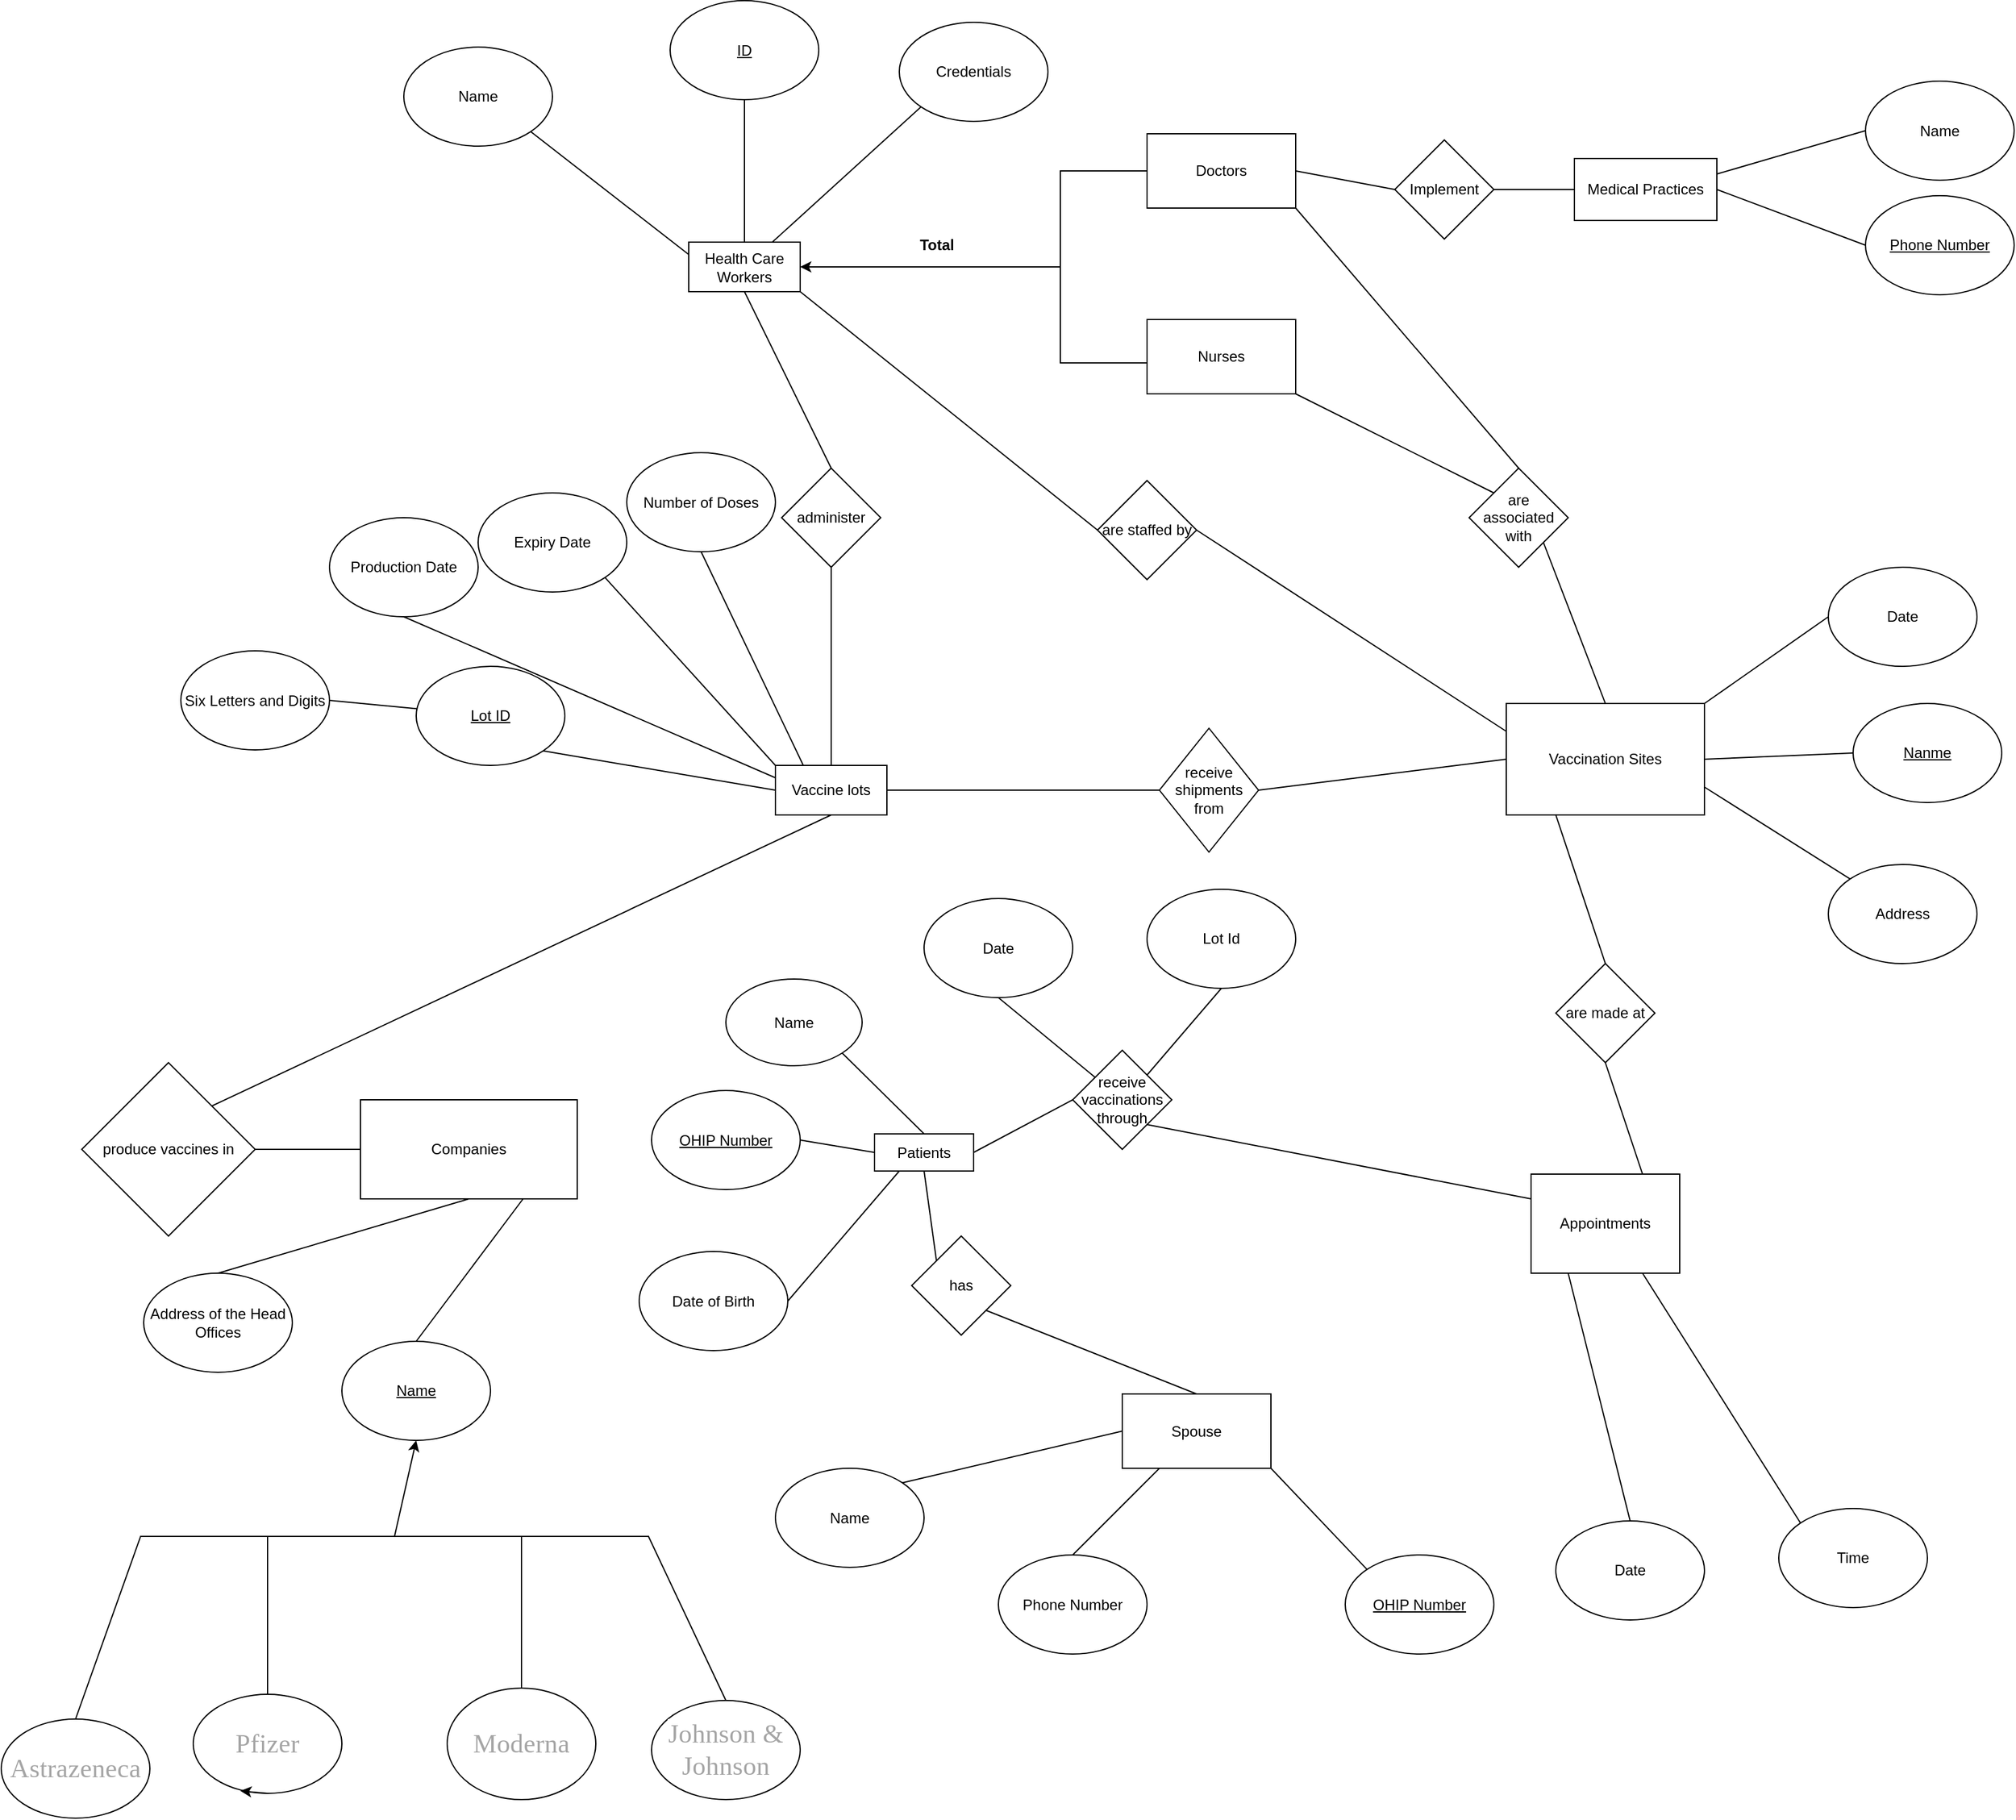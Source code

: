 <mxfile version="16.4.3" type="github">
  <diagram id="PgW4nPpEC8x0lyethXMX" name="Page-1">
    <mxGraphModel dx="3816" dy="2754" grid="1" gridSize="10" guides="1" tooltips="1" connect="1" arrows="1" fold="1" page="1" pageScale="1" pageWidth="850" pageHeight="1100" math="0" shadow="0">
      <root>
        <mxCell id="0" />
        <mxCell id="1" parent="0" />
        <mxCell id="HXhFRCqjD4kQxeXYWOiK-1" value="Companies" style="rounded=0;whiteSpace=wrap;html=1;" parent="1" vertex="1">
          <mxGeometry x="-555" y="560" width="175" height="80" as="geometry" />
        </mxCell>
        <mxCell id="HXhFRCqjD4kQxeXYWOiK-2" value="Vaccine lots" style="rounded=0;whiteSpace=wrap;html=1;" parent="1" vertex="1">
          <mxGeometry x="-220" y="290" width="90" height="40" as="geometry" />
        </mxCell>
        <mxCell id="HXhFRCqjD4kQxeXYWOiK-3" value="Vaccination Sites" style="rounded=0;whiteSpace=wrap;html=1;" parent="1" vertex="1">
          <mxGeometry x="370" y="240" width="160" height="90" as="geometry" />
        </mxCell>
        <mxCell id="HXhFRCqjD4kQxeXYWOiK-4" value="Patients" style="rounded=0;whiteSpace=wrap;html=1;" parent="1" vertex="1">
          <mxGeometry x="-140" y="587.5" width="80" height="30" as="geometry" />
        </mxCell>
        <mxCell id="HXhFRCqjD4kQxeXYWOiK-6" value="Health Care Workers" style="rounded=0;whiteSpace=wrap;html=1;" parent="1" vertex="1">
          <mxGeometry x="-290" y="-132.5" width="90" height="40" as="geometry" />
        </mxCell>
        <mxCell id="HXhFRCqjD4kQxeXYWOiK-7" value="&lt;u&gt;Name&lt;/u&gt;" style="ellipse;whiteSpace=wrap;html=1;" parent="1" vertex="1">
          <mxGeometry x="-570" y="755" width="120" height="80" as="geometry" />
        </mxCell>
        <mxCell id="HXhFRCqjD4kQxeXYWOiK-8" value="Address of the Head Offices" style="ellipse;whiteSpace=wrap;html=1;" parent="1" vertex="1">
          <mxGeometry x="-730" y="700" width="120" height="80" as="geometry" />
        </mxCell>
        <mxCell id="HXhFRCqjD4kQxeXYWOiK-9" value="" style="endArrow=none;html=1;rounded=0;exitX=0.5;exitY=0;exitDx=0;exitDy=0;entryX=0.75;entryY=1;entryDx=0;entryDy=0;" parent="1" source="HXhFRCqjD4kQxeXYWOiK-7" target="HXhFRCqjD4kQxeXYWOiK-1" edge="1">
          <mxGeometry width="50" height="50" relative="1" as="geometry">
            <mxPoint x="-750" y="740" as="sourcePoint" />
            <mxPoint x="-640" y="970" as="targetPoint" />
          </mxGeometry>
        </mxCell>
        <mxCell id="HXhFRCqjD4kQxeXYWOiK-10" value="" style="endArrow=none;html=1;rounded=0;entryX=0.5;entryY=1;entryDx=0;entryDy=0;exitX=0.5;exitY=0;exitDx=0;exitDy=0;" parent="1" source="HXhFRCqjD4kQxeXYWOiK-8" target="HXhFRCqjD4kQxeXYWOiK-1" edge="1">
          <mxGeometry width="50" height="50" relative="1" as="geometry">
            <mxPoint x="-560" y="420" as="sourcePoint" />
            <mxPoint x="-510" y="370" as="targetPoint" />
          </mxGeometry>
        </mxCell>
        <mxCell id="HXhFRCqjD4kQxeXYWOiK-11" value="&lt;u&gt;Lot ID&lt;/u&gt;" style="ellipse;whiteSpace=wrap;html=1;" parent="1" vertex="1">
          <mxGeometry x="-510" y="210" width="120" height="80" as="geometry" />
        </mxCell>
        <mxCell id="HXhFRCqjD4kQxeXYWOiK-13" value="Six Letters and Digits" style="ellipse;whiteSpace=wrap;html=1;" parent="1" vertex="1">
          <mxGeometry x="-700" y="197.5" width="120" height="80" as="geometry" />
        </mxCell>
        <mxCell id="HXhFRCqjD4kQxeXYWOiK-14" value="" style="endArrow=none;html=1;rounded=0;entryX=1;entryY=0.5;entryDx=0;entryDy=0;" parent="1" source="HXhFRCqjD4kQxeXYWOiK-11" target="HXhFRCqjD4kQxeXYWOiK-13" edge="1">
          <mxGeometry width="50" height="50" relative="1" as="geometry">
            <mxPoint x="400" y="260" as="sourcePoint" />
            <mxPoint x="450" y="210" as="targetPoint" />
          </mxGeometry>
        </mxCell>
        <mxCell id="HXhFRCqjD4kQxeXYWOiK-18" value="Name" style="ellipse;whiteSpace=wrap;html=1;" parent="1" vertex="1">
          <mxGeometry x="-520" y="-290" width="120" height="80" as="geometry" />
        </mxCell>
        <mxCell id="HXhFRCqjD4kQxeXYWOiK-19" value="Credentials" style="ellipse;whiteSpace=wrap;html=1;" parent="1" vertex="1">
          <mxGeometry x="-120" y="-310" width="120" height="80" as="geometry" />
        </mxCell>
        <mxCell id="HXhFRCqjD4kQxeXYWOiK-21" value="&lt;u&gt;ID&lt;/u&gt;" style="ellipse;whiteSpace=wrap;html=1;" parent="1" vertex="1">
          <mxGeometry x="-305" y="-327.5" width="120" height="80" as="geometry" />
        </mxCell>
        <mxCell id="HXhFRCqjD4kQxeXYWOiK-23" value="Medical Practices" style="rounded=0;whiteSpace=wrap;html=1;" parent="1" vertex="1">
          <mxGeometry x="425" y="-200" width="115" height="50" as="geometry" />
        </mxCell>
        <mxCell id="HXhFRCqjD4kQxeXYWOiK-24" value="Name" style="ellipse;whiteSpace=wrap;html=1;" parent="1" vertex="1">
          <mxGeometry x="660" y="-262.5" width="120" height="80" as="geometry" />
        </mxCell>
        <mxCell id="HXhFRCqjD4kQxeXYWOiK-25" value="&lt;u&gt;Phone Number&lt;/u&gt;" style="ellipse;whiteSpace=wrap;html=1;strokeColor=default;fillColor=none;" parent="1" vertex="1">
          <mxGeometry x="660" y="-170" width="120" height="80" as="geometry" />
        </mxCell>
        <mxCell id="HXhFRCqjD4kQxeXYWOiK-28" value="Production Date" style="ellipse;whiteSpace=wrap;html=1;" parent="1" vertex="1">
          <mxGeometry x="-580" y="90" width="120" height="80" as="geometry" />
        </mxCell>
        <mxCell id="HXhFRCqjD4kQxeXYWOiK-29" value="Expiry Date" style="ellipse;whiteSpace=wrap;html=1;" parent="1" vertex="1">
          <mxGeometry x="-460" y="70" width="120" height="80" as="geometry" />
        </mxCell>
        <mxCell id="HXhFRCqjD4kQxeXYWOiK-32" value="Number of Doses" style="ellipse;whiteSpace=wrap;html=1;" parent="1" vertex="1">
          <mxGeometry x="-340" y="37.5" width="120" height="80" as="geometry" />
        </mxCell>
        <mxCell id="HXhFRCqjD4kQxeXYWOiK-36" value="&lt;u&gt;OHIP Number&lt;/u&gt;" style="ellipse;whiteSpace=wrap;html=1;" parent="1" vertex="1">
          <mxGeometry x="-320" y="552.5" width="120" height="80" as="geometry" />
        </mxCell>
        <mxCell id="HXhFRCqjD4kQxeXYWOiK-38" value="Name" style="ellipse;whiteSpace=wrap;html=1;" parent="1" vertex="1">
          <mxGeometry x="-260" y="462.5" width="110" height="70" as="geometry" />
        </mxCell>
        <mxCell id="HXhFRCqjD4kQxeXYWOiK-40" value="Date of Birth" style="ellipse;whiteSpace=wrap;html=1;" parent="1" vertex="1">
          <mxGeometry x="-330" y="682.5" width="120" height="80" as="geometry" />
        </mxCell>
        <mxCell id="HXhFRCqjD4kQxeXYWOiK-42" value="Spouse" style="rounded=0;whiteSpace=wrap;html=1;" parent="1" vertex="1">
          <mxGeometry x="60" y="797.5" width="120" height="60" as="geometry" />
        </mxCell>
        <mxCell id="HXhFRCqjD4kQxeXYWOiK-43" value="Phone Number" style="ellipse;whiteSpace=wrap;html=1;" parent="1" vertex="1">
          <mxGeometry x="-40" y="927.5" width="120" height="80" as="geometry" />
        </mxCell>
        <mxCell id="HXhFRCqjD4kQxeXYWOiK-44" value="Name" style="ellipse;whiteSpace=wrap;html=1;" parent="1" vertex="1">
          <mxGeometry x="-220" y="857.5" width="120" height="80" as="geometry" />
        </mxCell>
        <mxCell id="HXhFRCqjD4kQxeXYWOiK-45" value="&lt;u&gt;OHIP Number&lt;/u&gt;" style="ellipse;whiteSpace=wrap;html=1;" parent="1" vertex="1">
          <mxGeometry x="240" y="927.5" width="120" height="80" as="geometry" />
        </mxCell>
        <mxCell id="HXhFRCqjD4kQxeXYWOiK-51" value="&lt;u&gt;Nanme&lt;/u&gt;" style="ellipse;whiteSpace=wrap;html=1;" parent="1" vertex="1">
          <mxGeometry x="650" y="240" width="120" height="80" as="geometry" />
        </mxCell>
        <mxCell id="HXhFRCqjD4kQxeXYWOiK-52" value="Address" style="ellipse;whiteSpace=wrap;html=1;" parent="1" vertex="1">
          <mxGeometry x="630" y="370" width="120" height="80" as="geometry" />
        </mxCell>
        <mxCell id="HXhFRCqjD4kQxeXYWOiK-53" value="Date" style="ellipse;whiteSpace=wrap;html=1;" parent="1" vertex="1">
          <mxGeometry x="630" y="130" width="120" height="80" as="geometry" />
        </mxCell>
        <mxCell id="HXhFRCqjD4kQxeXYWOiK-57" value="produce vaccines in" style="rhombus;whiteSpace=wrap;html=1;" parent="1" vertex="1">
          <mxGeometry x="-780" y="530" width="140" height="140" as="geometry" />
        </mxCell>
        <mxCell id="HXhFRCqjD4kQxeXYWOiK-60" value="receive shipments from" style="rhombus;whiteSpace=wrap;html=1;" parent="1" vertex="1">
          <mxGeometry x="90" y="260" width="80" height="100" as="geometry" />
        </mxCell>
        <mxCell id="HXhFRCqjD4kQxeXYWOiK-63" value="receive vaccinations through" style="rhombus;whiteSpace=wrap;html=1;" parent="1" vertex="1">
          <mxGeometry x="20" y="520" width="80" height="80" as="geometry" />
        </mxCell>
        <mxCell id="HXhFRCqjD4kQxeXYWOiK-66" style="edgeStyle=none;rounded=0;orthogonalLoop=1;jettySize=auto;html=1;exitX=0.5;exitY=0;exitDx=0;exitDy=0;" parent="1" source="HXhFRCqjD4kQxeXYWOiK-18" target="HXhFRCqjD4kQxeXYWOiK-18" edge="1">
          <mxGeometry relative="1" as="geometry" />
        </mxCell>
        <mxCell id="HXhFRCqjD4kQxeXYWOiK-67" value="administer" style="rhombus;whiteSpace=wrap;html=1;" parent="1" vertex="1">
          <mxGeometry x="-215" y="50" width="80" height="80" as="geometry" />
        </mxCell>
        <mxCell id="HXhFRCqjD4kQxeXYWOiK-72" value="&lt;p class=&quot;MsoNormal&quot;&gt;&lt;span style=&quot;font-family: &amp;#34;times new roman&amp;#34; ; color: rgb(165 , 165 , 165) ; letter-spacing: 0.1pt ; font-size: 16pt ; background: rgb(255 , 255 , 255)&quot;&gt;Johnson &amp;amp; Johnson&lt;/span&gt;&lt;/p&gt;" style="ellipse;whiteSpace=wrap;html=1;strokeColor=default;fillColor=none;" parent="1" vertex="1">
          <mxGeometry x="-320" y="1045" width="120" height="80" as="geometry" />
        </mxCell>
        <mxCell id="HXhFRCqjD4kQxeXYWOiK-73" value="&lt;p class=&quot;MsoNormal&quot;&gt;&lt;span style=&quot;font-family: &amp;#34;times new roman&amp;#34; ; color: rgb(165 , 165 , 165) ; letter-spacing: 0.1pt ; font-size: 16pt ; background: rgb(255 , 255 , 255)&quot;&gt;Astrazeneca&lt;/span&gt;&lt;/p&gt;" style="ellipse;whiteSpace=wrap;html=1;strokeColor=default;fillColor=none;" parent="1" vertex="1">
          <mxGeometry x="-845" y="1060" width="120" height="80" as="geometry" />
        </mxCell>
        <mxCell id="0wEwz3gsbH0lIXhT5vUy-10" style="edgeStyle=none;rounded=0;orthogonalLoop=1;jettySize=auto;html=1;entryX=0.5;entryY=1;entryDx=0;entryDy=0;exitX=0;exitY=0.5;exitDx=0;exitDy=0;" edge="1" parent="1" source="0wEwz3gsbH0lIXhT5vUy-16" target="HXhFRCqjD4kQxeXYWOiK-7">
          <mxGeometry relative="1" as="geometry">
            <mxPoint x="-455" y="975" as="sourcePoint" />
          </mxGeometry>
        </mxCell>
        <mxCell id="HXhFRCqjD4kQxeXYWOiK-74" value="&lt;p class=&quot;MsoNormal&quot;&gt;&lt;span style=&quot;font-family: &amp;#34;times new roman&amp;#34; ; color: rgb(165 , 165 , 165) ; letter-spacing: 0.1pt ; font-size: 16pt ; background: rgb(255 , 255 , 255)&quot;&gt;Moderna&lt;/span&gt;&lt;/p&gt;" style="ellipse;whiteSpace=wrap;html=1;strokeColor=default;fillColor=none;" parent="1" vertex="1">
          <mxGeometry x="-485" y="1035" width="120" height="90" as="geometry" />
        </mxCell>
        <mxCell id="HXhFRCqjD4kQxeXYWOiK-75" value="&lt;p class=&quot;MsoNormal&quot;&gt;&lt;span style=&quot;font-family: &amp;#34;times new roman&amp;#34; ; color: rgb(165 , 165 , 165) ; letter-spacing: 0.1pt ; font-size: 16pt ; background: rgb(255 , 255 , 255)&quot;&gt;Pfizer&lt;/span&gt;&lt;/p&gt;" style="ellipse;whiteSpace=wrap;html=1;strokeColor=default;fillColor=none;" parent="1" vertex="1">
          <mxGeometry x="-690" y="1040" width="120" height="80" as="geometry" />
        </mxCell>
        <mxCell id="HXhFRCqjD4kQxeXYWOiK-80" style="edgeStyle=none;rounded=0;orthogonalLoop=1;jettySize=auto;html=1;exitX=1;exitY=1;exitDx=0;exitDy=0;" parent="1" source="HXhFRCqjD4kQxeXYWOiK-75" target="HXhFRCqjD4kQxeXYWOiK-75" edge="1">
          <mxGeometry relative="1" as="geometry" />
        </mxCell>
        <mxCell id="HXhFRCqjD4kQxeXYWOiK-83" style="edgeStyle=none;rounded=0;orthogonalLoop=1;jettySize=auto;html=1;exitX=0.5;exitY=1;exitDx=0;exitDy=0;" parent="1" source="HXhFRCqjD4kQxeXYWOiK-4" target="HXhFRCqjD4kQxeXYWOiK-4" edge="1">
          <mxGeometry relative="1" as="geometry" />
        </mxCell>
        <mxCell id="HXhFRCqjD4kQxeXYWOiK-84" value="has" style="rhombus;whiteSpace=wrap;html=1;strokeColor=default;fillColor=none;" parent="1" vertex="1">
          <mxGeometry x="-110" y="670" width="80" height="80" as="geometry" />
        </mxCell>
        <mxCell id="HXhFRCqjD4kQxeXYWOiK-88" value="Time" style="ellipse;whiteSpace=wrap;html=1;strokeColor=default;fillColor=none;" parent="1" vertex="1">
          <mxGeometry x="590" y="890" width="120" height="80" as="geometry" />
        </mxCell>
        <mxCell id="HXhFRCqjD4kQxeXYWOiK-89" value="Date" style="ellipse;whiteSpace=wrap;html=1;strokeColor=default;fillColor=none;" parent="1" vertex="1">
          <mxGeometry x="410" y="900" width="120" height="80" as="geometry" />
        </mxCell>
        <mxCell id="HXhFRCqjD4kQxeXYWOiK-93" value="Appointments" style="rounded=0;whiteSpace=wrap;html=1;strokeColor=default;fillColor=none;" parent="1" vertex="1">
          <mxGeometry x="390" y="620" width="120" height="80" as="geometry" />
        </mxCell>
        <mxCell id="HXhFRCqjD4kQxeXYWOiK-94" value="are made at" style="rhombus;whiteSpace=wrap;html=1;strokeColor=default;fillColor=none;" parent="1" vertex="1">
          <mxGeometry x="410" y="450" width="80" height="80" as="geometry" />
        </mxCell>
        <mxCell id="HXhFRCqjD4kQxeXYWOiK-97" style="edgeStyle=none;rounded=0;orthogonalLoop=1;jettySize=auto;html=1;exitX=0.5;exitY=0;exitDx=0;exitDy=0;" parent="1" source="HXhFRCqjD4kQxeXYWOiK-63" target="HXhFRCqjD4kQxeXYWOiK-63" edge="1">
          <mxGeometry relative="1" as="geometry" />
        </mxCell>
        <mxCell id="HXhFRCqjD4kQxeXYWOiK-98" value="Lot Id" style="ellipse;whiteSpace=wrap;html=1;strokeColor=default;fillColor=none;" parent="1" vertex="1">
          <mxGeometry x="80" y="390" width="120" height="80" as="geometry" />
        </mxCell>
        <mxCell id="HXhFRCqjD4kQxeXYWOiK-99" value="Date" style="ellipse;whiteSpace=wrap;html=1;strokeColor=default;fillColor=none;" parent="1" vertex="1">
          <mxGeometry x="-100" y="397.5" width="120" height="80" as="geometry" />
        </mxCell>
        <mxCell id="HXhFRCqjD4kQxeXYWOiK-106" value="are staffed by" style="rhombus;whiteSpace=wrap;html=1;strokeColor=default;fillColor=none;" parent="1" vertex="1">
          <mxGeometry x="40" y="60" width="80" height="80" as="geometry" />
        </mxCell>
        <mxCell id="HXhFRCqjD4kQxeXYWOiK-107" style="edgeStyle=none;rounded=0;orthogonalLoop=1;jettySize=auto;html=1;exitX=0;exitY=1;exitDx=0;exitDy=0;" parent="1" source="HXhFRCqjD4kQxeXYWOiK-106" target="HXhFRCqjD4kQxeXYWOiK-106" edge="1">
          <mxGeometry relative="1" as="geometry" />
        </mxCell>
        <mxCell id="HXhFRCqjD4kQxeXYWOiK-116" value="Nurses" style="rounded=0;whiteSpace=wrap;html=1;strokeColor=default;fillColor=none;" parent="1" vertex="1">
          <mxGeometry x="80" y="-70" width="120" height="60" as="geometry" />
        </mxCell>
        <mxCell id="HXhFRCqjD4kQxeXYWOiK-117" value="Doctors" style="rounded=0;whiteSpace=wrap;html=1;strokeColor=default;fillColor=none;" parent="1" vertex="1">
          <mxGeometry x="80" y="-220" width="120" height="60" as="geometry" />
        </mxCell>
        <mxCell id="HXhFRCqjD4kQxeXYWOiK-131" value="Implement" style="rhombus;whiteSpace=wrap;html=1;strokeColor=default;fillColor=none;" parent="1" vertex="1">
          <mxGeometry x="280" y="-215" width="80" height="80" as="geometry" />
        </mxCell>
        <mxCell id="0wEwz3gsbH0lIXhT5vUy-5" style="edgeStyle=none;rounded=0;orthogonalLoop=1;jettySize=auto;html=1;exitX=0.5;exitY=1;exitDx=0;exitDy=0;entryX=1;entryY=0.5;entryDx=0;entryDy=0;" edge="1" parent="1" source="0wEwz3gsbH0lIXhT5vUy-3" target="HXhFRCqjD4kQxeXYWOiK-6">
          <mxGeometry relative="1" as="geometry" />
        </mxCell>
        <mxCell id="0wEwz3gsbH0lIXhT5vUy-3" value="" style="shape=partialRectangle;whiteSpace=wrap;html=1;bottom=1;right=1;left=1;top=0;fillColor=none;routingCenterX=-0.5;direction=south;" vertex="1" parent="1">
          <mxGeometry x="10" y="-190" width="70" height="155" as="geometry" />
        </mxCell>
        <mxCell id="0wEwz3gsbH0lIXhT5vUy-6" value="&lt;b&gt;Total&lt;/b&gt;" style="text;html=1;align=center;verticalAlign=middle;resizable=0;points=[];autosize=1;strokeColor=none;fillColor=none;" vertex="1" parent="1">
          <mxGeometry x="-110" y="-140" width="40" height="20" as="geometry" />
        </mxCell>
        <mxCell id="HXhFRCqjD4kQxeXYWOiK-125" value="are associated with" style="rhombus;whiteSpace=wrap;html=1;strokeColor=default;fillColor=none;" parent="1" vertex="1">
          <mxGeometry x="340" y="50" width="80" height="80" as="geometry" />
        </mxCell>
        <mxCell id="0wEwz3gsbH0lIXhT5vUy-16" value="" style="shape=partialRectangle;whiteSpace=wrap;html=1;right=0;top=0;bottom=0;fillColor=none;routingCenterX=-0.5;rotation=90;" vertex="1" parent="1">
          <mxGeometry x="-610" y="790" width="165" height="410" as="geometry" />
        </mxCell>
        <mxCell id="0wEwz3gsbH0lIXhT5vUy-17" value="" style="endArrow=none;html=1;rounded=0;entryX=0;entryY=0;entryDx=0;entryDy=0;exitX=0.5;exitY=0;exitDx=0;exitDy=0;" edge="1" parent="1" source="HXhFRCqjD4kQxeXYWOiK-72" target="0wEwz3gsbH0lIXhT5vUy-16">
          <mxGeometry width="50" height="50" relative="1" as="geometry">
            <mxPoint x="-245" y="810" as="sourcePoint" />
            <mxPoint x="-885" y="900" as="targetPoint" />
          </mxGeometry>
        </mxCell>
        <mxCell id="0wEwz3gsbH0lIXhT5vUy-18" value="" style="endArrow=none;html=1;rounded=0;entryX=0;entryY=0.25;entryDx=0;entryDy=0;exitX=0.5;exitY=0;exitDx=0;exitDy=0;" edge="1" parent="1" source="HXhFRCqjD4kQxeXYWOiK-74" target="0wEwz3gsbH0lIXhT5vUy-16">
          <mxGeometry width="50" height="50" relative="1" as="geometry">
            <mxPoint x="-935" y="950" as="sourcePoint" />
            <mxPoint x="-885" y="900" as="targetPoint" />
          </mxGeometry>
        </mxCell>
        <mxCell id="0wEwz3gsbH0lIXhT5vUy-19" value="" style="endArrow=none;html=1;rounded=0;entryX=0;entryY=0.75;entryDx=0;entryDy=0;exitX=0.5;exitY=0;exitDx=0;exitDy=0;" edge="1" parent="1" source="HXhFRCqjD4kQxeXYWOiK-75" target="0wEwz3gsbH0lIXhT5vUy-16">
          <mxGeometry width="50" height="50" relative="1" as="geometry">
            <mxPoint x="-505" y="1230" as="sourcePoint" />
            <mxPoint x="-455" y="1180" as="targetPoint" />
          </mxGeometry>
        </mxCell>
        <mxCell id="0wEwz3gsbH0lIXhT5vUy-20" value="" style="endArrow=none;html=1;rounded=0;entryX=0;entryY=1;entryDx=0;entryDy=0;exitX=0.5;exitY=0;exitDx=0;exitDy=0;" edge="1" parent="1" source="HXhFRCqjD4kQxeXYWOiK-73" target="0wEwz3gsbH0lIXhT5vUy-16">
          <mxGeometry width="50" height="50" relative="1" as="geometry">
            <mxPoint x="-935" y="950" as="sourcePoint" />
            <mxPoint x="-885" y="900" as="targetPoint" />
          </mxGeometry>
        </mxCell>
        <mxCell id="0wEwz3gsbH0lIXhT5vUy-21" value="" style="endArrow=none;html=1;rounded=0;entryX=1;entryY=1;entryDx=0;entryDy=0;exitX=0;exitY=0.25;exitDx=0;exitDy=0;" edge="1" parent="1" source="HXhFRCqjD4kQxeXYWOiK-6" target="HXhFRCqjD4kQxeXYWOiK-18">
          <mxGeometry width="50" height="50" relative="1" as="geometry">
            <mxPoint x="10" y="20" as="sourcePoint" />
            <mxPoint x="60" y="-30" as="targetPoint" />
          </mxGeometry>
        </mxCell>
        <mxCell id="0wEwz3gsbH0lIXhT5vUy-22" value="" style="endArrow=none;html=1;rounded=0;entryX=1;entryY=1;entryDx=0;entryDy=0;exitX=0;exitY=0;exitDx=0;exitDy=0;" edge="1" parent="1" source="HXhFRCqjD4kQxeXYWOiK-125" target="HXhFRCqjD4kQxeXYWOiK-116">
          <mxGeometry width="50" height="50" relative="1" as="geometry">
            <mxPoint x="320" y="180" as="sourcePoint" />
            <mxPoint x="370" y="130" as="targetPoint" />
          </mxGeometry>
        </mxCell>
        <mxCell id="0wEwz3gsbH0lIXhT5vUy-23" value="" style="endArrow=none;html=1;rounded=0;entryX=1;entryY=1;entryDx=0;entryDy=0;exitX=0.5;exitY=0;exitDx=0;exitDy=0;" edge="1" parent="1" source="HXhFRCqjD4kQxeXYWOiK-125" target="HXhFRCqjD4kQxeXYWOiK-117">
          <mxGeometry width="50" height="50" relative="1" as="geometry">
            <mxPoint x="320" y="180" as="sourcePoint" />
            <mxPoint x="370" y="130" as="targetPoint" />
          </mxGeometry>
        </mxCell>
        <mxCell id="0wEwz3gsbH0lIXhT5vUy-24" value="" style="endArrow=none;html=1;rounded=0;entryX=1;entryY=1;entryDx=0;entryDy=0;exitX=0.5;exitY=0;exitDx=0;exitDy=0;" edge="1" parent="1" source="HXhFRCqjD4kQxeXYWOiK-3" target="HXhFRCqjD4kQxeXYWOiK-125">
          <mxGeometry width="50" height="50" relative="1" as="geometry">
            <mxPoint x="320" y="180" as="sourcePoint" />
            <mxPoint x="370" y="130" as="targetPoint" />
          </mxGeometry>
        </mxCell>
        <mxCell id="0wEwz3gsbH0lIXhT5vUy-25" value="" style="endArrow=none;html=1;rounded=0;entryX=0;entryY=0.5;entryDx=0;entryDy=0;exitX=1;exitY=0.5;exitDx=0;exitDy=0;" edge="1" parent="1" source="HXhFRCqjD4kQxeXYWOiK-57" target="HXhFRCqjD4kQxeXYWOiK-1">
          <mxGeometry width="50" height="50" relative="1" as="geometry">
            <mxPoint x="-800" y="650" as="sourcePoint" />
            <mxPoint x="-750" y="600" as="targetPoint" />
          </mxGeometry>
        </mxCell>
        <mxCell id="0wEwz3gsbH0lIXhT5vUy-26" value="" style="endArrow=none;html=1;rounded=0;entryX=0;entryY=0;entryDx=0;entryDy=0;exitX=0.75;exitY=1;exitDx=0;exitDy=0;" edge="1" parent="1" source="HXhFRCqjD4kQxeXYWOiK-93" target="HXhFRCqjD4kQxeXYWOiK-88">
          <mxGeometry width="50" height="50" relative="1" as="geometry">
            <mxPoint x="525" y="525" as="sourcePoint" />
            <mxPoint x="645" y="935" as="targetPoint" />
          </mxGeometry>
        </mxCell>
        <mxCell id="0wEwz3gsbH0lIXhT5vUy-27" value="" style="endArrow=none;html=1;rounded=0;entryX=0.25;entryY=1;entryDx=0;entryDy=0;exitX=0.5;exitY=0;exitDx=0;exitDy=0;" edge="1" parent="1" source="HXhFRCqjD4kQxeXYWOiK-89" target="HXhFRCqjD4kQxeXYWOiK-93">
          <mxGeometry width="50" height="50" relative="1" as="geometry">
            <mxPoint x="435" y="915" as="sourcePoint" />
            <mxPoint x="575" y="475" as="targetPoint" />
          </mxGeometry>
        </mxCell>
        <mxCell id="0wEwz3gsbH0lIXhT5vUy-28" value="" style="endArrow=none;html=1;rounded=0;entryX=1;entryY=1;entryDx=0;entryDy=0;exitX=0;exitY=0;exitDx=0;exitDy=0;" edge="1" parent="1" source="HXhFRCqjD4kQxeXYWOiK-45" target="HXhFRCqjD4kQxeXYWOiK-42">
          <mxGeometry width="50" height="50" relative="1" as="geometry">
            <mxPoint x="570" y="537.5" as="sourcePoint" />
            <mxPoint x="620" y="487.5" as="targetPoint" />
          </mxGeometry>
        </mxCell>
        <mxCell id="0wEwz3gsbH0lIXhT5vUy-29" value="" style="endArrow=none;html=1;rounded=0;entryX=0;entryY=0.5;entryDx=0;entryDy=0;exitX=1;exitY=0;exitDx=0;exitDy=0;" edge="1" parent="1" source="HXhFRCqjD4kQxeXYWOiK-44" target="HXhFRCqjD4kQxeXYWOiK-42">
          <mxGeometry width="50" height="50" relative="1" as="geometry">
            <mxPoint x="570" y="537.5" as="sourcePoint" />
            <mxPoint x="620" y="487.5" as="targetPoint" />
          </mxGeometry>
        </mxCell>
        <mxCell id="0wEwz3gsbH0lIXhT5vUy-30" value="" style="endArrow=none;html=1;rounded=0;entryX=0.25;entryY=1;entryDx=0;entryDy=0;exitX=0.5;exitY=0;exitDx=0;exitDy=0;" edge="1" parent="1" source="HXhFRCqjD4kQxeXYWOiK-43" target="HXhFRCqjD4kQxeXYWOiK-42">
          <mxGeometry width="50" height="50" relative="1" as="geometry">
            <mxPoint x="570" y="537.5" as="sourcePoint" />
            <mxPoint x="620" y="487.5" as="targetPoint" />
          </mxGeometry>
        </mxCell>
        <mxCell id="0wEwz3gsbH0lIXhT5vUy-31" value="" style="endArrow=none;html=1;rounded=0;entryX=1;entryY=1;entryDx=0;entryDy=0;exitX=0.5;exitY=0;exitDx=0;exitDy=0;" edge="1" parent="1" source="HXhFRCqjD4kQxeXYWOiK-42" target="HXhFRCqjD4kQxeXYWOiK-84">
          <mxGeometry width="50" height="50" relative="1" as="geometry">
            <mxPoint x="920" y="720" as="sourcePoint" />
            <mxPoint x="960" y="680" as="targetPoint" />
          </mxGeometry>
        </mxCell>
        <mxCell id="0wEwz3gsbH0lIXhT5vUy-32" value="" style="endArrow=none;html=1;rounded=0;entryX=0.5;entryY=1;entryDx=0;entryDy=0;exitX=0;exitY=0;exitDx=0;exitDy=0;" edge="1" parent="1" source="HXhFRCqjD4kQxeXYWOiK-84" target="HXhFRCqjD4kQxeXYWOiK-4">
          <mxGeometry width="50" height="50" relative="1" as="geometry">
            <mxPoint x="500" y="622.5" as="sourcePoint" />
            <mxPoint x="550" y="572.5" as="targetPoint" />
          </mxGeometry>
        </mxCell>
        <mxCell id="0wEwz3gsbH0lIXhT5vUy-33" value="" style="endArrow=none;html=1;rounded=0;entryX=0.25;entryY=1;entryDx=0;entryDy=0;exitX=1;exitY=0.5;exitDx=0;exitDy=0;" edge="1" parent="1" source="HXhFRCqjD4kQxeXYWOiK-40" target="HXhFRCqjD4kQxeXYWOiK-4">
          <mxGeometry width="50" height="50" relative="1" as="geometry">
            <mxPoint x="500" y="622.5" as="sourcePoint" />
            <mxPoint x="550" y="572.5" as="targetPoint" />
          </mxGeometry>
        </mxCell>
        <mxCell id="0wEwz3gsbH0lIXhT5vUy-34" value="" style="endArrow=none;html=1;rounded=0;exitX=0;exitY=0.5;exitDx=0;exitDy=0;" edge="1" parent="1" source="HXhFRCqjD4kQxeXYWOiK-4">
          <mxGeometry width="50" height="50" relative="1" as="geometry">
            <mxPoint x="500" y="622.5" as="sourcePoint" />
            <mxPoint x="-200" y="592.5" as="targetPoint" />
          </mxGeometry>
        </mxCell>
        <mxCell id="0wEwz3gsbH0lIXhT5vUy-35" value="" style="endArrow=none;html=1;rounded=0;entryX=1;entryY=1;entryDx=0;entryDy=0;exitX=0.5;exitY=0;exitDx=0;exitDy=0;" edge="1" parent="1" source="HXhFRCqjD4kQxeXYWOiK-4" target="HXhFRCqjD4kQxeXYWOiK-38">
          <mxGeometry width="50" height="50" relative="1" as="geometry">
            <mxPoint x="500" y="622.5" as="sourcePoint" />
            <mxPoint x="550" y="572.5" as="targetPoint" />
          </mxGeometry>
        </mxCell>
        <mxCell id="0wEwz3gsbH0lIXhT5vUy-36" value="" style="endArrow=none;html=1;rounded=0;entryX=0.5;entryY=1;entryDx=0;entryDy=0;" edge="1" parent="1" source="HXhFRCqjD4kQxeXYWOiK-63" target="HXhFRCqjD4kQxeXYWOiK-99">
          <mxGeometry width="50" height="50" relative="1" as="geometry">
            <mxPoint x="470" y="597.5" as="sourcePoint" />
            <mxPoint x="-20" y="502.5" as="targetPoint" />
          </mxGeometry>
        </mxCell>
        <mxCell id="0wEwz3gsbH0lIXhT5vUy-37" value="" style="endArrow=none;html=1;rounded=0;entryX=0.5;entryY=1;entryDx=0;entryDy=0;exitX=1;exitY=0;exitDx=0;exitDy=0;" edge="1" parent="1" source="HXhFRCqjD4kQxeXYWOiK-63" target="HXhFRCqjD4kQxeXYWOiK-98">
          <mxGeometry width="50" height="50" relative="1" as="geometry">
            <mxPoint x="470" y="597.5" as="sourcePoint" />
            <mxPoint x="110" y="462.5" as="targetPoint" />
          </mxGeometry>
        </mxCell>
        <mxCell id="0wEwz3gsbH0lIXhT5vUy-38" value="" style="endArrow=none;html=1;rounded=0;entryX=0;entryY=0.5;entryDx=0;entryDy=0;exitX=1;exitY=0.5;exitDx=0;exitDy=0;" edge="1" parent="1" source="HXhFRCqjD4kQxeXYWOiK-4" target="HXhFRCqjD4kQxeXYWOiK-63">
          <mxGeometry width="50" height="50" relative="1" as="geometry">
            <mxPoint x="470" y="597.5" as="sourcePoint" />
            <mxPoint x="520" y="547.5" as="targetPoint" />
          </mxGeometry>
        </mxCell>
        <mxCell id="0wEwz3gsbH0lIXhT5vUy-39" value="" style="endArrow=none;html=1;rounded=0;entryX=0;entryY=0.25;entryDx=0;entryDy=0;exitX=1;exitY=1;exitDx=0;exitDy=0;" edge="1" parent="1" source="HXhFRCqjD4kQxeXYWOiK-63" target="HXhFRCqjD4kQxeXYWOiK-93">
          <mxGeometry width="50" height="50" relative="1" as="geometry">
            <mxPoint x="920" y="720" as="sourcePoint" />
            <mxPoint x="970" y="670" as="targetPoint" />
          </mxGeometry>
        </mxCell>
        <mxCell id="0wEwz3gsbH0lIXhT5vUy-40" value="" style="endArrow=none;html=1;rounded=0;entryX=0.5;entryY=1;entryDx=0;entryDy=0;exitX=0.75;exitY=0;exitDx=0;exitDy=0;" edge="1" parent="1" source="HXhFRCqjD4kQxeXYWOiK-93" target="HXhFRCqjD4kQxeXYWOiK-94">
          <mxGeometry width="50" height="50" relative="1" as="geometry">
            <mxPoint x="525" y="525" as="sourcePoint" />
            <mxPoint x="575" y="475" as="targetPoint" />
          </mxGeometry>
        </mxCell>
        <mxCell id="0wEwz3gsbH0lIXhT5vUy-41" value="" style="endArrow=none;html=1;rounded=0;entryX=0.25;entryY=1;entryDx=0;entryDy=0;exitX=0.5;exitY=0;exitDx=0;exitDy=0;" edge="1" parent="1" source="HXhFRCqjD4kQxeXYWOiK-94" target="HXhFRCqjD4kQxeXYWOiK-3">
          <mxGeometry width="50" height="50" relative="1" as="geometry">
            <mxPoint x="160" y="630" as="sourcePoint" />
            <mxPoint x="210" y="580" as="targetPoint" />
          </mxGeometry>
        </mxCell>
        <mxCell id="0wEwz3gsbH0lIXhT5vUy-42" value="" style="endArrow=none;html=1;rounded=0;entryX=0.5;entryY=1;entryDx=0;entryDy=0;exitX=1;exitY=0;exitDx=0;exitDy=0;" edge="1" parent="1" source="HXhFRCqjD4kQxeXYWOiK-57" target="HXhFRCqjD4kQxeXYWOiK-2">
          <mxGeometry width="50" height="50" relative="1" as="geometry">
            <mxPoint x="160" y="630" as="sourcePoint" />
            <mxPoint x="210" y="580" as="targetPoint" />
          </mxGeometry>
        </mxCell>
        <mxCell id="0wEwz3gsbH0lIXhT5vUy-43" value="" style="endArrow=none;html=1;rounded=0;entryX=0;entryY=0.5;entryDx=0;entryDy=0;exitX=1;exitY=0.5;exitDx=0;exitDy=0;" edge="1" parent="1" source="HXhFRCqjD4kQxeXYWOiK-60" target="HXhFRCqjD4kQxeXYWOiK-3">
          <mxGeometry width="50" height="50" relative="1" as="geometry">
            <mxPoint x="160" y="630" as="sourcePoint" />
            <mxPoint x="210" y="580" as="targetPoint" />
          </mxGeometry>
        </mxCell>
        <mxCell id="0wEwz3gsbH0lIXhT5vUy-44" value="" style="endArrow=none;html=1;rounded=0;exitX=1;exitY=0.5;exitDx=0;exitDy=0;" edge="1" parent="1" source="HXhFRCqjD4kQxeXYWOiK-2">
          <mxGeometry width="50" height="50" relative="1" as="geometry">
            <mxPoint x="40" y="360" as="sourcePoint" />
            <mxPoint x="90" y="310" as="targetPoint" />
          </mxGeometry>
        </mxCell>
        <mxCell id="0wEwz3gsbH0lIXhT5vUy-46" value="" style="endArrow=none;html=1;rounded=0;entryX=0.5;entryY=1;entryDx=0;entryDy=0;exitX=0.5;exitY=0;exitDx=0;exitDy=0;" edge="1" parent="1" source="HXhFRCqjD4kQxeXYWOiK-2" target="HXhFRCqjD4kQxeXYWOiK-67">
          <mxGeometry width="50" height="50" relative="1" as="geometry">
            <mxPoint x="160" y="630" as="sourcePoint" />
            <mxPoint x="210" y="580" as="targetPoint" />
          </mxGeometry>
        </mxCell>
        <mxCell id="0wEwz3gsbH0lIXhT5vUy-47" value="" style="endArrow=none;html=1;rounded=0;entryX=1;entryY=1;entryDx=0;entryDy=0;exitX=0;exitY=0.5;exitDx=0;exitDy=0;" edge="1" parent="1" source="HXhFRCqjD4kQxeXYWOiK-2" target="HXhFRCqjD4kQxeXYWOiK-11">
          <mxGeometry width="50" height="50" relative="1" as="geometry">
            <mxPoint x="-540.68" y="298.32" as="sourcePoint" />
            <mxPoint x="210" y="580" as="targetPoint" />
          </mxGeometry>
        </mxCell>
        <mxCell id="0wEwz3gsbH0lIXhT5vUy-48" value="" style="endArrow=none;html=1;rounded=0;entryX=0.5;entryY=1;entryDx=0;entryDy=0;exitX=0;exitY=0.25;exitDx=0;exitDy=0;" edge="1" parent="1" source="HXhFRCqjD4kQxeXYWOiK-2" target="HXhFRCqjD4kQxeXYWOiK-28">
          <mxGeometry width="50" height="50" relative="1" as="geometry">
            <mxPoint x="-500" y="300" as="sourcePoint" />
            <mxPoint x="210" y="580" as="targetPoint" />
          </mxGeometry>
        </mxCell>
        <mxCell id="0wEwz3gsbH0lIXhT5vUy-49" value="" style="endArrow=none;html=1;rounded=0;entryX=1;entryY=1;entryDx=0;entryDy=0;exitX=0;exitY=0;exitDx=0;exitDy=0;" edge="1" parent="1" source="HXhFRCqjD4kQxeXYWOiK-2" target="HXhFRCqjD4kQxeXYWOiK-29">
          <mxGeometry width="50" height="50" relative="1" as="geometry">
            <mxPoint x="-483.32" y="301.02" as="sourcePoint" />
            <mxPoint x="210" y="580" as="targetPoint" />
          </mxGeometry>
        </mxCell>
        <mxCell id="0wEwz3gsbH0lIXhT5vUy-50" value="" style="endArrow=none;html=1;rounded=0;entryX=0.5;entryY=1;entryDx=0;entryDy=0;exitX=0.25;exitY=0;exitDx=0;exitDy=0;" edge="1" parent="1" source="HXhFRCqjD4kQxeXYWOiK-2" target="HXhFRCqjD4kQxeXYWOiK-32">
          <mxGeometry width="50" height="50" relative="1" as="geometry">
            <mxPoint x="-470" y="300" as="sourcePoint" />
            <mxPoint x="210" y="580" as="targetPoint" />
          </mxGeometry>
        </mxCell>
        <mxCell id="0wEwz3gsbH0lIXhT5vUy-71" value="" style="endArrow=none;html=1;rounded=0;entryX=0;entryY=0.5;entryDx=0;entryDy=0;exitX=1;exitY=0.5;exitDx=0;exitDy=0;" edge="1" parent="1" source="HXhFRCqjD4kQxeXYWOiK-117" target="HXhFRCqjD4kQxeXYWOiK-131">
          <mxGeometry width="50" height="50" relative="1" as="geometry">
            <mxPoint x="390" y="-10" as="sourcePoint" />
            <mxPoint x="440" y="-60" as="targetPoint" />
          </mxGeometry>
        </mxCell>
        <mxCell id="0wEwz3gsbH0lIXhT5vUy-72" value="" style="endArrow=none;html=1;rounded=0;entryX=1;entryY=0.5;entryDx=0;entryDy=0;exitX=0;exitY=0.25;exitDx=0;exitDy=0;" edge="1" parent="1" source="HXhFRCqjD4kQxeXYWOiK-3" target="HXhFRCqjD4kQxeXYWOiK-106">
          <mxGeometry width="50" height="50" relative="1" as="geometry">
            <mxPoint x="250" y="630" as="sourcePoint" />
            <mxPoint x="300" y="580" as="targetPoint" />
          </mxGeometry>
        </mxCell>
        <mxCell id="0wEwz3gsbH0lIXhT5vUy-73" value="" style="endArrow=none;html=1;rounded=0;entryX=0;entryY=0.5;entryDx=0;entryDy=0;exitX=1;exitY=0;exitDx=0;exitDy=0;" edge="1" parent="1" source="HXhFRCqjD4kQxeXYWOiK-3" target="HXhFRCqjD4kQxeXYWOiK-53">
          <mxGeometry width="50" height="50" relative="1" as="geometry">
            <mxPoint x="250" y="630" as="sourcePoint" />
            <mxPoint x="300" y="580" as="targetPoint" />
          </mxGeometry>
        </mxCell>
        <mxCell id="0wEwz3gsbH0lIXhT5vUy-74" value="" style="endArrow=none;html=1;rounded=0;entryX=0;entryY=0.5;entryDx=0;entryDy=0;exitX=1;exitY=0.5;exitDx=0;exitDy=0;" edge="1" parent="1" source="HXhFRCqjD4kQxeXYWOiK-3" target="HXhFRCqjD4kQxeXYWOiK-51">
          <mxGeometry width="50" height="50" relative="1" as="geometry">
            <mxPoint x="250" y="630" as="sourcePoint" />
            <mxPoint x="300" y="580" as="targetPoint" />
          </mxGeometry>
        </mxCell>
        <mxCell id="0wEwz3gsbH0lIXhT5vUy-75" value="" style="endArrow=none;html=1;rounded=0;entryX=0;entryY=0;entryDx=0;entryDy=0;exitX=1;exitY=0.75;exitDx=0;exitDy=0;" edge="1" parent="1" source="HXhFRCqjD4kQxeXYWOiK-3" target="HXhFRCqjD4kQxeXYWOiK-52">
          <mxGeometry width="50" height="50" relative="1" as="geometry">
            <mxPoint x="250" y="630" as="sourcePoint" />
            <mxPoint x="300" y="580" as="targetPoint" />
          </mxGeometry>
        </mxCell>
        <mxCell id="0wEwz3gsbH0lIXhT5vUy-77" value="" style="endArrow=none;html=1;rounded=0;entryX=0.5;entryY=0;entryDx=0;entryDy=0;exitX=0.5;exitY=1;exitDx=0;exitDy=0;" edge="1" parent="1" source="HXhFRCqjD4kQxeXYWOiK-6" target="HXhFRCqjD4kQxeXYWOiK-67">
          <mxGeometry width="50" height="50" relative="1" as="geometry">
            <mxPoint x="250" y="-570" as="sourcePoint" />
            <mxPoint x="300" y="-620" as="targetPoint" />
          </mxGeometry>
        </mxCell>
        <mxCell id="0wEwz3gsbH0lIXhT5vUy-78" value="" style="endArrow=none;html=1;rounded=0;entryX=0;entryY=0.5;entryDx=0;entryDy=0;exitX=1;exitY=1;exitDx=0;exitDy=0;" edge="1" parent="1" source="HXhFRCqjD4kQxeXYWOiK-6" target="HXhFRCqjD4kQxeXYWOiK-106">
          <mxGeometry width="50" height="50" relative="1" as="geometry">
            <mxPoint x="250" y="-570" as="sourcePoint" />
            <mxPoint x="300" y="-620" as="targetPoint" />
          </mxGeometry>
        </mxCell>
        <mxCell id="0wEwz3gsbH0lIXhT5vUy-79" value="" style="endArrow=none;html=1;rounded=0;entryX=0;entryY=0.5;entryDx=0;entryDy=0;exitX=1;exitY=0.5;exitDx=0;exitDy=0;" edge="1" parent="1" source="HXhFRCqjD4kQxeXYWOiK-23" target="HXhFRCqjD4kQxeXYWOiK-25">
          <mxGeometry width="50" height="50" relative="1" as="geometry">
            <mxPoint x="580" y="-78.75" as="sourcePoint" />
            <mxPoint x="400" y="-396.25" as="targetPoint" />
          </mxGeometry>
        </mxCell>
        <mxCell id="0wEwz3gsbH0lIXhT5vUy-80" value="" style="endArrow=none;html=1;rounded=0;entryX=0;entryY=0.5;entryDx=0;entryDy=0;exitX=1;exitY=0.25;exitDx=0;exitDy=0;" edge="1" parent="1" source="HXhFRCqjD4kQxeXYWOiK-23" target="HXhFRCqjD4kQxeXYWOiK-24">
          <mxGeometry width="50" height="50" relative="1" as="geometry">
            <mxPoint x="580" y="-91.25" as="sourcePoint" />
            <mxPoint x="400" y="-396.25" as="targetPoint" />
          </mxGeometry>
        </mxCell>
        <mxCell id="0wEwz3gsbH0lIXhT5vUy-81" value="" style="endArrow=none;html=1;rounded=0;entryX=0;entryY=0.5;entryDx=0;entryDy=0;exitX=1;exitY=0.5;exitDx=0;exitDy=0;" edge="1" parent="1" source="HXhFRCqjD4kQxeXYWOiK-131" target="HXhFRCqjD4kQxeXYWOiK-23">
          <mxGeometry width="50" height="50" relative="1" as="geometry">
            <mxPoint x="290" y="-445" as="sourcePoint" />
            <mxPoint x="340" y="-495" as="targetPoint" />
          </mxGeometry>
        </mxCell>
        <mxCell id="0wEwz3gsbH0lIXhT5vUy-82" style="edgeStyle=none;rounded=0;orthogonalLoop=1;jettySize=auto;html=1;exitX=0;exitY=0;exitDx=0;exitDy=0;" edge="1" parent="1" source="HXhFRCqjD4kQxeXYWOiK-73" target="HXhFRCqjD4kQxeXYWOiK-73">
          <mxGeometry relative="1" as="geometry" />
        </mxCell>
        <mxCell id="0wEwz3gsbH0lIXhT5vUy-86" value="" style="endArrow=none;html=1;rounded=0;entryX=0.5;entryY=1;entryDx=0;entryDy=0;exitX=0.5;exitY=0;exitDx=0;exitDy=0;" edge="1" parent="1" source="HXhFRCqjD4kQxeXYWOiK-6" target="HXhFRCqjD4kQxeXYWOiK-21">
          <mxGeometry width="50" height="50" relative="1" as="geometry">
            <mxPoint x="350" y="70" as="sourcePoint" />
            <mxPoint x="400" y="20" as="targetPoint" />
          </mxGeometry>
        </mxCell>
        <mxCell id="0wEwz3gsbH0lIXhT5vUy-87" value="" style="endArrow=none;html=1;rounded=0;entryX=0;entryY=1;entryDx=0;entryDy=0;exitX=0.75;exitY=0;exitDx=0;exitDy=0;" edge="1" parent="1" source="HXhFRCqjD4kQxeXYWOiK-6" target="HXhFRCqjD4kQxeXYWOiK-19">
          <mxGeometry width="50" height="50" relative="1" as="geometry">
            <mxPoint x="350" y="70" as="sourcePoint" />
            <mxPoint x="400" y="20" as="targetPoint" />
          </mxGeometry>
        </mxCell>
        <mxCell id="0wEwz3gsbH0lIXhT5vUy-89" style="edgeStyle=none;rounded=0;orthogonalLoop=1;jettySize=auto;html=1;exitX=1;exitY=0.25;exitDx=0;exitDy=0;" edge="1" parent="1" source="0wEwz3gsbH0lIXhT5vUy-16" target="0wEwz3gsbH0lIXhT5vUy-16">
          <mxGeometry relative="1" as="geometry" />
        </mxCell>
        <mxCell id="0wEwz3gsbH0lIXhT5vUy-90" style="edgeStyle=none;rounded=0;orthogonalLoop=1;jettySize=auto;html=1;exitX=0.5;exitY=1;exitDx=0;exitDy=0;entryX=0.317;entryY=0.975;entryDx=0;entryDy=0;entryPerimeter=0;" edge="1" parent="1" source="HXhFRCqjD4kQxeXYWOiK-75" target="HXhFRCqjD4kQxeXYWOiK-75">
          <mxGeometry relative="1" as="geometry" />
        </mxCell>
      </root>
    </mxGraphModel>
  </diagram>
</mxfile>
